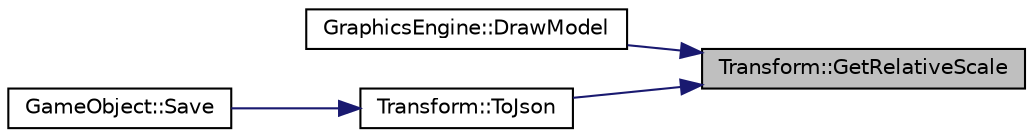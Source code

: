 digraph "Transform::GetRelativeScale"
{
 // LATEX_PDF_SIZE
  edge [fontname="Helvetica",fontsize="10",labelfontname="Helvetica",labelfontsize="10"];
  node [fontname="Helvetica",fontsize="10",shape=record];
  rankdir="RL";
  Node134 [label="Transform::GetRelativeScale",height=0.2,width=0.4,color="black", fillcolor="grey75", style="filled", fontcolor="black",tooltip="get scale relative to parent transform"];
  Node134 -> Node135 [dir="back",color="midnightblue",fontsize="10",style="solid",fontname="Helvetica"];
  Node135 [label="GraphicsEngine::DrawModel",height=0.2,width=0.4,color="black", fillcolor="white", style="filled",URL="$class_graphics_engine.html#a0c110798d390264a0a27e5faa95f1558",tooltip="Draws a model asset on the screen."];
  Node134 -> Node136 [dir="back",color="midnightblue",fontsize="10",style="solid",fontname="Helvetica"];
  Node136 [label="Transform::ToJson",height=0.2,width=0.4,color="black", fillcolor="white", style="filled",URL="$class_transform.html#ab720c8e888790aa2a8f29ca4efc5c0cc",tooltip="Saves the transform to JSON."];
  Node136 -> Node137 [dir="back",color="midnightblue",fontsize="10",style="solid",fontname="Helvetica"];
  Node137 [label="GameObject::Save",height=0.2,width=0.4,color="black", fillcolor="white", style="filled",URL="$class_game_object.html#aedc9f47690b6dab433843fccb736064f",tooltip="saves the object"];
}
